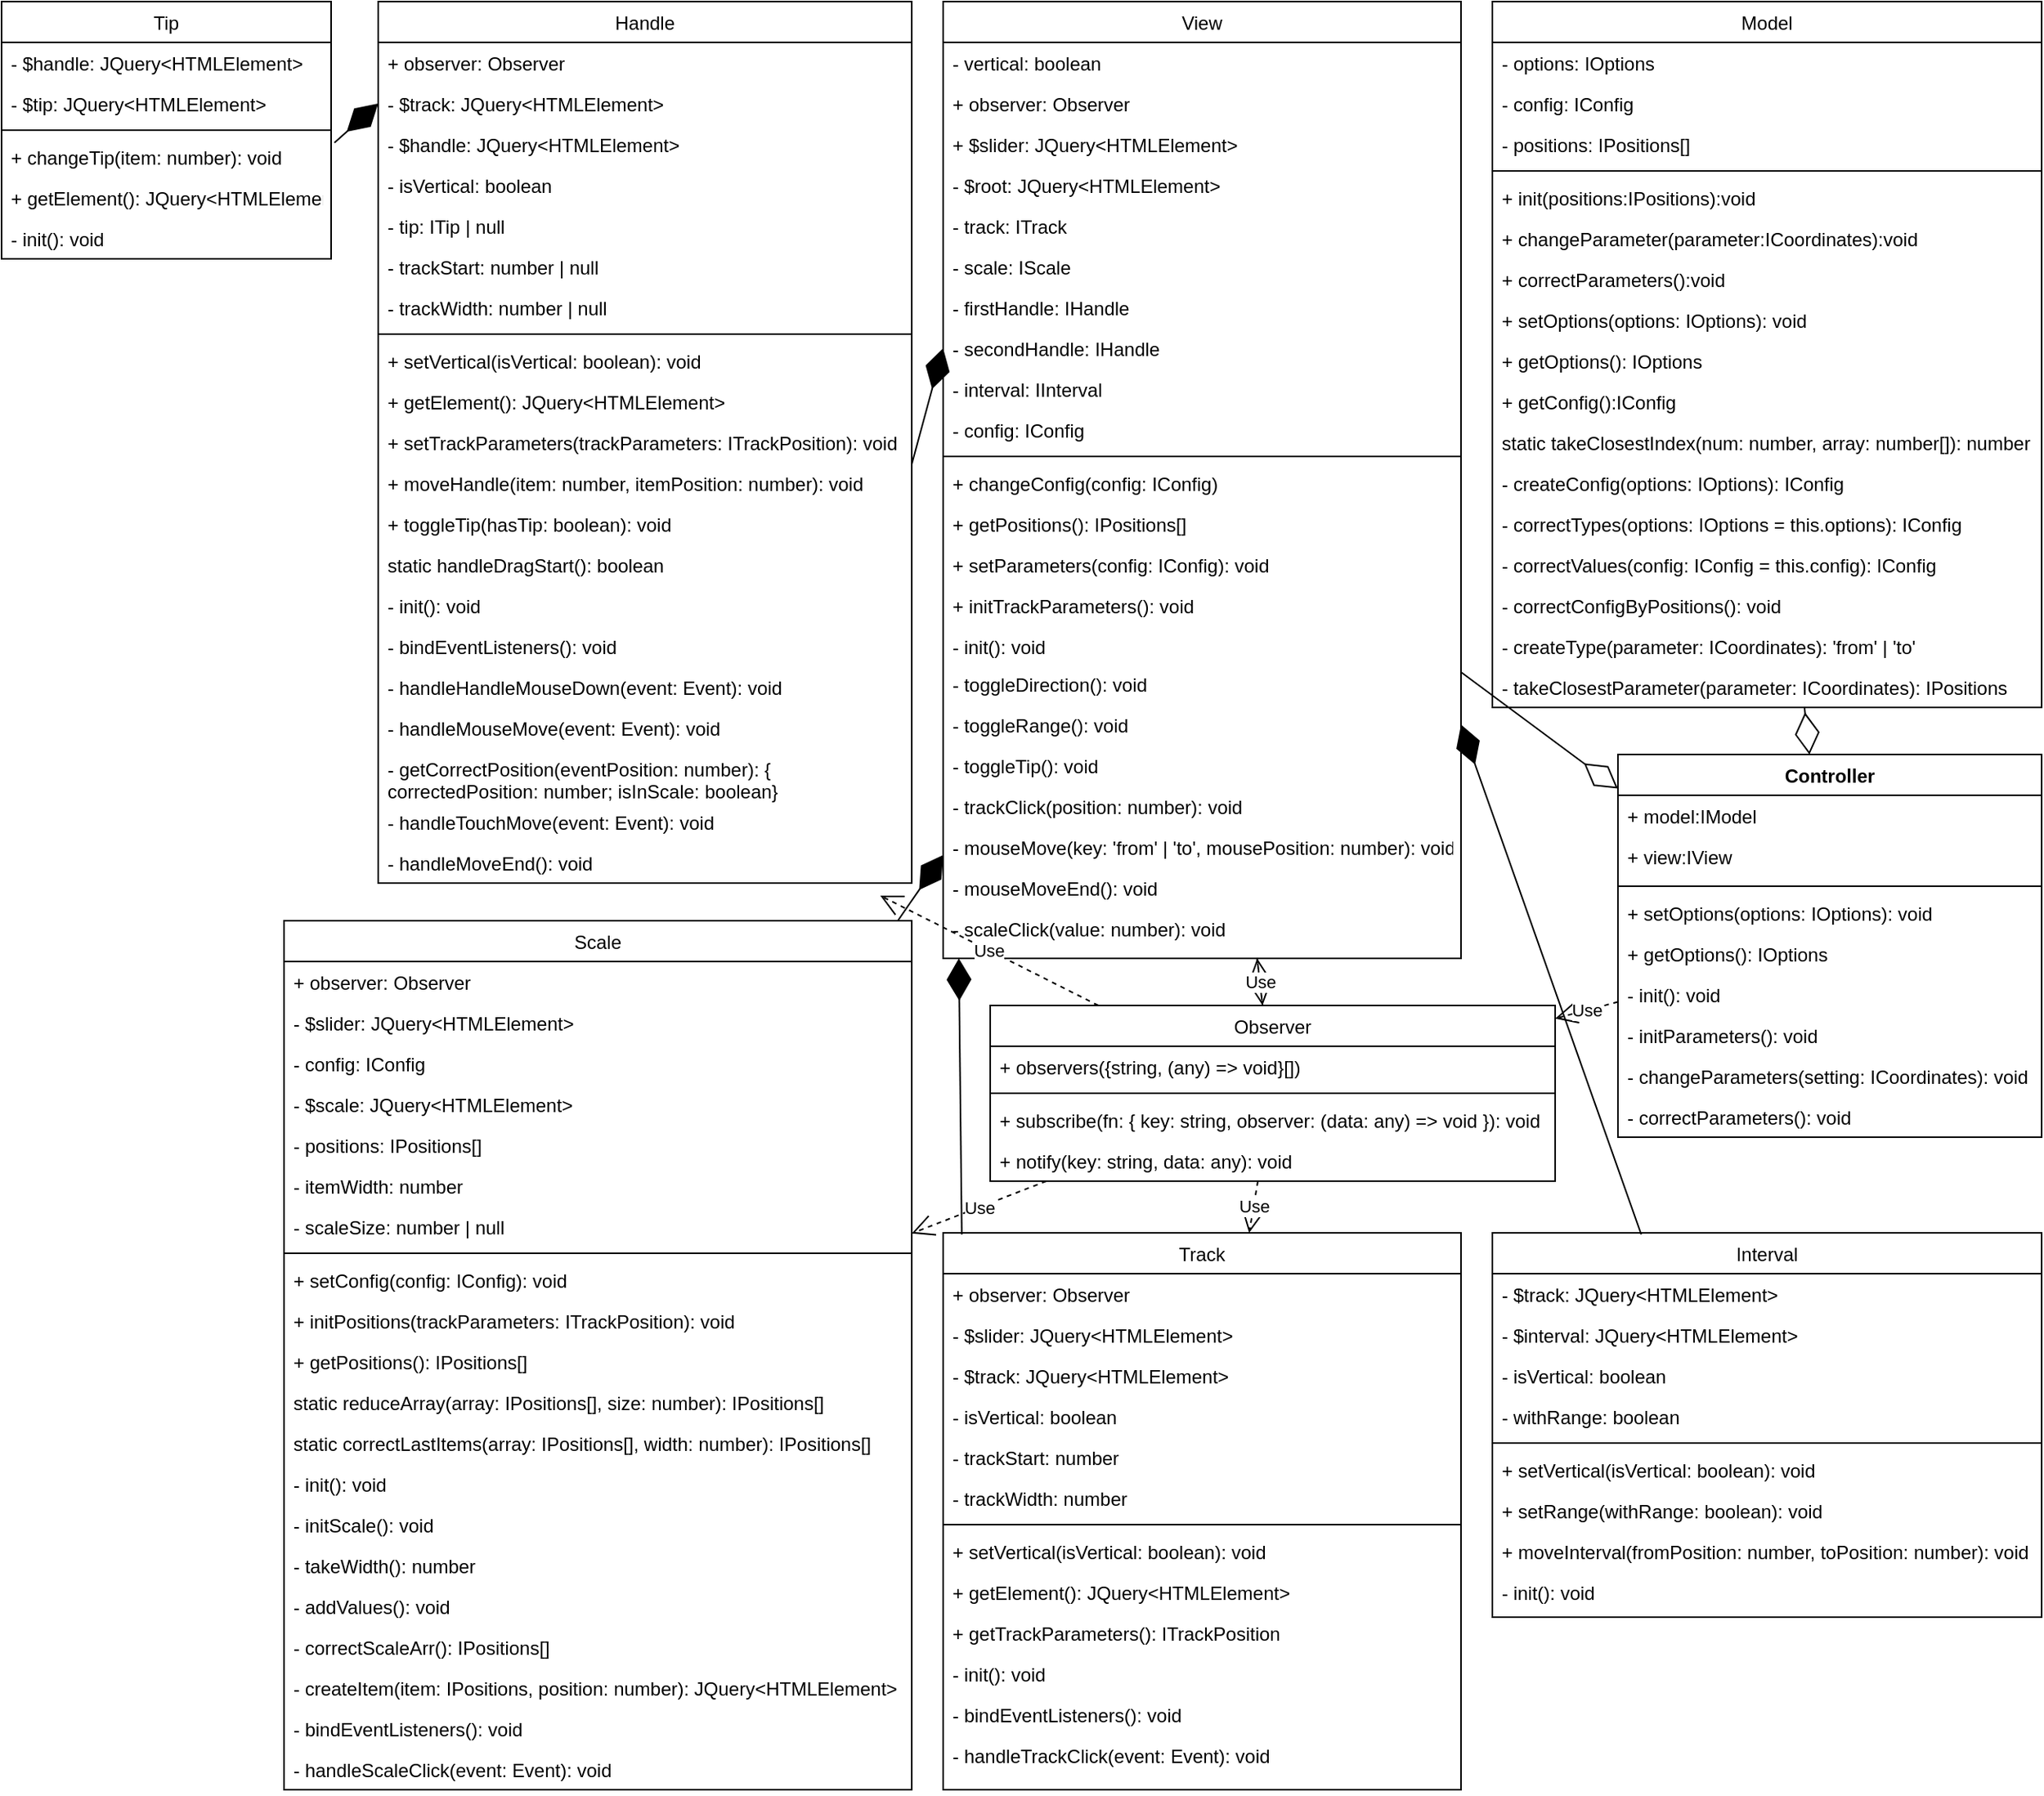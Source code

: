 <mxfile version="20.0.3" type="device"><diagram id="C5RBs43oDa-KdzZeNtuy" name="Page-1"><mxGraphModel dx="1929" dy="525" grid="1" gridSize="10" guides="1" tooltips="1" connect="1" arrows="1" fold="1" page="1" pageScale="1" pageWidth="827" pageHeight="1169" math="0" shadow="0"><root><mxCell id="WIyWlLk6GJQsqaUBKTNV-0"/><mxCell id="WIyWlLk6GJQsqaUBKTNV-1" parent="WIyWlLk6GJQsqaUBKTNV-0"/><mxCell id="zkfFHV4jXpPFQw0GAbJ--6" value="View" style="swimlane;fontStyle=0;align=center;verticalAlign=top;childLayout=stackLayout;horizontal=1;startSize=26;horizontalStack=0;resizeParent=1;resizeLast=0;collapsible=1;marginBottom=0;rounded=0;shadow=0;strokeWidth=1;" parent="WIyWlLk6GJQsqaUBKTNV-1" vertex="1"><mxGeometry x="120" y="10" width="330" height="610" as="geometry"><mxRectangle x="130" y="380" width="160" height="26" as="alternateBounds"/></mxGeometry></mxCell><mxCell id="yXYskrI1Ji93VjkzE8LW-40" value="- vertical: boolean" style="text;align=left;verticalAlign=top;spacingLeft=4;spacingRight=4;overflow=hidden;rotatable=0;points=[[0,0.5],[1,0.5]];portConstraint=eastwest;rounded=0;shadow=0;html=0;" parent="zkfFHV4jXpPFQw0GAbJ--6" vertex="1"><mxGeometry y="26" width="330" height="26" as="geometry"/></mxCell><mxCell id="zkfFHV4jXpPFQw0GAbJ--7" value="+ observer: Observer" style="text;align=left;verticalAlign=top;spacingLeft=4;spacingRight=4;overflow=hidden;rotatable=0;points=[[0,0.5],[1,0.5]];portConstraint=eastwest;" parent="zkfFHV4jXpPFQw0GAbJ--6" vertex="1"><mxGeometry y="52" width="330" height="26" as="geometry"/></mxCell><mxCell id="yXYskrI1Ji93VjkzE8LW-42" value="+ $slider: JQuery&lt;HTMLElement&gt;" style="text;align=left;verticalAlign=top;spacingLeft=4;spacingRight=4;overflow=hidden;rotatable=0;points=[[0,0.5],[1,0.5]];portConstraint=eastwest;rounded=0;shadow=0;html=0;" parent="zkfFHV4jXpPFQw0GAbJ--6" vertex="1"><mxGeometry y="78" width="330" height="26" as="geometry"/></mxCell><mxCell id="yXYskrI1Ji93VjkzE8LW-39" value="- $root: JQuery&lt;HTMLElement&gt;" style="text;align=left;verticalAlign=top;spacingLeft=4;spacingRight=4;overflow=hidden;rotatable=0;points=[[0,0.5],[1,0.5]];portConstraint=eastwest;rounded=0;shadow=0;html=0;" parent="zkfFHV4jXpPFQw0GAbJ--6" vertex="1"><mxGeometry y="104" width="330" height="26" as="geometry"/></mxCell><mxCell id="yXYskrI1Ji93VjkzE8LW-44" value="- track: ITrack" style="text;align=left;verticalAlign=top;spacingLeft=4;spacingRight=4;overflow=hidden;rotatable=0;points=[[0,0.5],[1,0.5]];portConstraint=eastwest;rounded=0;shadow=0;html=0;" parent="zkfFHV4jXpPFQw0GAbJ--6" vertex="1"><mxGeometry y="130" width="330" height="26" as="geometry"/></mxCell><mxCell id="yXYskrI1Ji93VjkzE8LW-45" value="- scale: IScale" style="text;align=left;verticalAlign=top;spacingLeft=4;spacingRight=4;overflow=hidden;rotatable=0;points=[[0,0.5],[1,0.5]];portConstraint=eastwest;rounded=0;shadow=0;html=0;" parent="zkfFHV4jXpPFQw0GAbJ--6" vertex="1"><mxGeometry y="156" width="330" height="26" as="geometry"/></mxCell><mxCell id="yXYskrI1Ji93VjkzE8LW-46" value="- firstHandle: IHandle" style="text;align=left;verticalAlign=top;spacingLeft=4;spacingRight=4;overflow=hidden;rotatable=0;points=[[0,0.5],[1,0.5]];portConstraint=eastwest;rounded=0;shadow=0;html=0;" parent="zkfFHV4jXpPFQw0GAbJ--6" vertex="1"><mxGeometry y="182" width="330" height="26" as="geometry"/></mxCell><mxCell id="qMt7ABK11uKTYkib5m7t-70" value="- secondHandle: IHandle" style="text;align=left;verticalAlign=top;spacingLeft=4;spacingRight=4;overflow=hidden;rotatable=0;points=[[0,0.5],[1,0.5]];portConstraint=eastwest;rounded=0;shadow=0;html=0;" vertex="1" parent="zkfFHV4jXpPFQw0GAbJ--6"><mxGeometry y="208" width="330" height="26" as="geometry"/></mxCell><mxCell id="yXYskrI1Ji93VjkzE8LW-47" value="- interval: IInterval" style="text;align=left;verticalAlign=top;spacingLeft=4;spacingRight=4;overflow=hidden;rotatable=0;points=[[0,0.5],[1,0.5]];portConstraint=eastwest;rounded=0;shadow=0;html=0;" parent="zkfFHV4jXpPFQw0GAbJ--6" vertex="1"><mxGeometry y="234" width="330" height="26" as="geometry"/></mxCell><mxCell id="zkfFHV4jXpPFQw0GAbJ--8" value="- config: IConfig" style="text;align=left;verticalAlign=top;spacingLeft=4;spacingRight=4;overflow=hidden;rotatable=0;points=[[0,0.5],[1,0.5]];portConstraint=eastwest;rounded=0;shadow=0;html=0;" parent="zkfFHV4jXpPFQw0GAbJ--6" vertex="1"><mxGeometry y="260" width="330" height="26" as="geometry"/></mxCell><mxCell id="zkfFHV4jXpPFQw0GAbJ--9" value="" style="line;html=1;strokeWidth=1;align=left;verticalAlign=middle;spacingTop=-1;spacingLeft=3;spacingRight=3;rotatable=0;labelPosition=right;points=[];portConstraint=eastwest;" parent="zkfFHV4jXpPFQw0GAbJ--6" vertex="1"><mxGeometry y="286" width="330" height="8" as="geometry"/></mxCell><mxCell id="yXYskrI1Ji93VjkzE8LW-50" value="+ changeConfig(config: IConfig)" style="text;align=left;verticalAlign=top;spacingLeft=4;spacingRight=4;overflow=hidden;rotatable=0;points=[[0,0.5],[1,0.5]];portConstraint=eastwest;" parent="zkfFHV4jXpPFQw0GAbJ--6" vertex="1"><mxGeometry y="294" width="330" height="26" as="geometry"/></mxCell><mxCell id="yXYskrI1Ji93VjkzE8LW-51" value="+ getPositions(): IPositions[]" style="text;align=left;verticalAlign=top;spacingLeft=4;spacingRight=4;overflow=hidden;rotatable=0;points=[[0,0.5],[1,0.5]];portConstraint=eastwest;" parent="zkfFHV4jXpPFQw0GAbJ--6" vertex="1"><mxGeometry y="320" width="330" height="26" as="geometry"/></mxCell><mxCell id="yXYskrI1Ji93VjkzE8LW-52" value="+ setParameters(config: IConfig): void" style="text;align=left;verticalAlign=top;spacingLeft=4;spacingRight=4;overflow=hidden;rotatable=0;points=[[0,0.5],[1,0.5]];portConstraint=eastwest;" parent="zkfFHV4jXpPFQw0GAbJ--6" vertex="1"><mxGeometry y="346" width="330" height="26" as="geometry"/></mxCell><mxCell id="4" value="+ initTrackParameters(): void" style="text;align=left;verticalAlign=top;spacingLeft=4;spacingRight=4;overflow=hidden;rotatable=0;points=[[0,0.5],[1,0.5]];portConstraint=eastwest;" parent="zkfFHV4jXpPFQw0GAbJ--6" vertex="1"><mxGeometry y="372" width="330" height="26" as="geometry"/></mxCell><mxCell id="yXYskrI1Ji93VjkzE8LW-53" value="- init(): void" style="text;align=left;verticalAlign=top;spacingLeft=4;spacingRight=4;overflow=hidden;rotatable=0;points=[[0,0.5],[1,0.5]];portConstraint=eastwest;" parent="zkfFHV4jXpPFQw0GAbJ--6" vertex="1"><mxGeometry y="398" width="330" height="24" as="geometry"/></mxCell><mxCell id="yXYskrI1Ji93VjkzE8LW-54" value="- toggleDirection(): void" style="text;align=left;verticalAlign=top;spacingLeft=4;spacingRight=4;overflow=hidden;rotatable=0;points=[[0,0.5],[1,0.5]];portConstraint=eastwest;" parent="zkfFHV4jXpPFQw0GAbJ--6" vertex="1"><mxGeometry y="422" width="330" height="26" as="geometry"/></mxCell><mxCell id="5" value="- toggleRange(): void" style="text;align=left;verticalAlign=top;spacingLeft=4;spacingRight=4;overflow=hidden;rotatable=0;points=[[0,0.5],[1,0.5]];portConstraint=eastwest;" parent="zkfFHV4jXpPFQw0GAbJ--6" vertex="1"><mxGeometry y="448" width="330" height="26" as="geometry"/></mxCell><mxCell id="yXYskrI1Ji93VjkzE8LW-55" value="- toggleTip(): void" style="text;align=left;verticalAlign=top;spacingLeft=4;spacingRight=4;overflow=hidden;rotatable=0;points=[[0,0.5],[1,0.5]];portConstraint=eastwest;" parent="zkfFHV4jXpPFQw0GAbJ--6" vertex="1"><mxGeometry y="474" width="330" height="26" as="geometry"/></mxCell><mxCell id="yXYskrI1Ji93VjkzE8LW-56" value="- trackClick(position: number): void" style="text;align=left;verticalAlign=top;spacingLeft=4;spacingRight=4;overflow=hidden;rotatable=0;points=[[0,0.5],[1,0.5]];portConstraint=eastwest;" parent="zkfFHV4jXpPFQw0GAbJ--6" vertex="1"><mxGeometry y="500" width="330" height="26" as="geometry"/></mxCell><mxCell id="yXYskrI1Ji93VjkzE8LW-49" value="- mouseMove(key: 'from' | 'to', mousePosition: number): void" style="text;align=left;verticalAlign=top;spacingLeft=4;spacingRight=4;overflow=hidden;rotatable=0;points=[[0,0.5],[1,0.5]];portConstraint=eastwest;" parent="zkfFHV4jXpPFQw0GAbJ--6" vertex="1"><mxGeometry y="526" width="330" height="26" as="geometry"/></mxCell><mxCell id="zkfFHV4jXpPFQw0GAbJ--11" value="- mouseMoveEnd(): void" style="text;align=left;verticalAlign=top;spacingLeft=4;spacingRight=4;overflow=hidden;rotatable=0;points=[[0,0.5],[1,0.5]];portConstraint=eastwest;" parent="zkfFHV4jXpPFQw0GAbJ--6" vertex="1"><mxGeometry y="552" width="330" height="26" as="geometry"/></mxCell><mxCell id="yXYskrI1Ji93VjkzE8LW-48" value="- scaleClick(value: number): void" style="text;align=left;verticalAlign=top;spacingLeft=4;spacingRight=4;overflow=hidden;rotatable=0;points=[[0,0.5],[1,0.5]];portConstraint=eastwest;" parent="zkfFHV4jXpPFQw0GAbJ--6" vertex="1"><mxGeometry y="578" width="330" height="26" as="geometry"/></mxCell><mxCell id="zkfFHV4jXpPFQw0GAbJ--17" value="Model" style="swimlane;fontStyle=0;align=center;verticalAlign=top;childLayout=stackLayout;horizontal=1;startSize=26;horizontalStack=0;resizeParent=1;resizeLast=0;collapsible=1;marginBottom=0;rounded=0;shadow=0;strokeWidth=1;" parent="WIyWlLk6GJQsqaUBKTNV-1" vertex="1"><mxGeometry x="470" y="10" width="350" height="450" as="geometry"><mxRectangle x="550" y="140" width="160" height="26" as="alternateBounds"/></mxGeometry></mxCell><mxCell id="1" value="- options: IOptions" style="text;align=left;verticalAlign=top;spacingLeft=4;spacingRight=4;overflow=hidden;rotatable=0;points=[[0,0.5],[1,0.5]];portConstraint=eastwest;rounded=0;shadow=0;html=0;" parent="zkfFHV4jXpPFQw0GAbJ--17" vertex="1"><mxGeometry y="26" width="350" height="26" as="geometry"/></mxCell><mxCell id="qMt7ABK11uKTYkib5m7t-60" value="- config: IConfig" style="text;align=left;verticalAlign=top;spacingLeft=4;spacingRight=4;overflow=hidden;rotatable=0;points=[[0,0.5],[1,0.5]];portConstraint=eastwest;rounded=0;shadow=0;html=0;" vertex="1" parent="zkfFHV4jXpPFQw0GAbJ--17"><mxGeometry y="52" width="350" height="26" as="geometry"/></mxCell><mxCell id="qMt7ABK11uKTYkib5m7t-61" value="- positions: IPositions[]" style="text;align=left;verticalAlign=top;spacingLeft=4;spacingRight=4;overflow=hidden;rotatable=0;points=[[0,0.5],[1,0.5]];portConstraint=eastwest;rounded=0;shadow=0;html=0;" vertex="1" parent="zkfFHV4jXpPFQw0GAbJ--17"><mxGeometry y="78" width="350" height="26" as="geometry"/></mxCell><mxCell id="zkfFHV4jXpPFQw0GAbJ--23" value="" style="line;html=1;strokeWidth=1;align=left;verticalAlign=middle;spacingTop=-1;spacingLeft=3;spacingRight=3;rotatable=0;labelPosition=right;points=[];portConstraint=eastwest;" parent="zkfFHV4jXpPFQw0GAbJ--17" vertex="1"><mxGeometry y="104" width="350" height="8" as="geometry"/></mxCell><mxCell id="qMt7ABK11uKTYkib5m7t-59" value="+ init(positions:IPositions):void" style="text;align=left;verticalAlign=top;spacingLeft=4;spacingRight=4;overflow=hidden;rotatable=0;points=[[0,0.5],[1,0.5]];portConstraint=eastwest;rounded=0;shadow=0;html=0;" vertex="1" parent="zkfFHV4jXpPFQw0GAbJ--17"><mxGeometry y="112" width="350" height="26" as="geometry"/></mxCell><mxCell id="2" value="+ changeParameter(parameter:ICoordinates):void" style="text;align=left;verticalAlign=top;spacingLeft=4;spacingRight=4;overflow=hidden;rotatable=0;points=[[0,0.5],[1,0.5]];portConstraint=eastwest;rounded=0;shadow=0;html=0;" parent="zkfFHV4jXpPFQw0GAbJ--17" vertex="1"><mxGeometry y="138" width="350" height="26" as="geometry"/></mxCell><mxCell id="T3jqc-c1BHHPHlbSNJoq-106" value="+ correctParameters():void" style="text;align=left;verticalAlign=top;spacingLeft=4;spacingRight=4;overflow=hidden;rotatable=0;points=[[0,0.5],[1,0.5]];portConstraint=eastwest;rounded=0;shadow=0;html=0;" parent="zkfFHV4jXpPFQw0GAbJ--17" vertex="1"><mxGeometry y="164" width="350" height="26" as="geometry"/></mxCell><mxCell id="qMt7ABK11uKTYkib5m7t-52" value="+ setOptions(options: IOptions): void" style="text;strokeColor=none;fillColor=none;align=left;verticalAlign=top;spacingLeft=4;spacingRight=4;overflow=hidden;rotatable=0;points=[[0,0.5],[1,0.5]];portConstraint=eastwest;" vertex="1" parent="zkfFHV4jXpPFQw0GAbJ--17"><mxGeometry y="190" width="350" height="26" as="geometry"/></mxCell><mxCell id="qMt7ABK11uKTYkib5m7t-53" value="+ getOptions(): IOptions" style="text;strokeColor=none;fillColor=none;align=left;verticalAlign=top;spacingLeft=4;spacingRight=4;overflow=hidden;rotatable=0;points=[[0,0.5],[1,0.5]];portConstraint=eastwest;" vertex="1" parent="zkfFHV4jXpPFQw0GAbJ--17"><mxGeometry y="216" width="350" height="26" as="geometry"/></mxCell><mxCell id="yXYskrI1Ji93VjkzE8LW-27" value="+ getConfig():IConfig" style="text;align=left;verticalAlign=top;spacingLeft=4;spacingRight=4;overflow=hidden;rotatable=0;points=[[0,0.5],[1,0.5]];portConstraint=eastwest;rounded=0;shadow=0;html=0;" parent="zkfFHV4jXpPFQw0GAbJ--17" vertex="1"><mxGeometry y="242" width="350" height="26" as="geometry"/></mxCell><mxCell id="qMt7ABK11uKTYkib5m7t-62" value="static takeClosestIndex(num: number, array: number[]): number" style="text;align=left;verticalAlign=top;spacingLeft=4;spacingRight=4;overflow=hidden;rotatable=0;points=[[0,0.5],[1,0.5]];portConstraint=eastwest;rounded=0;shadow=0;html=0;" vertex="1" parent="zkfFHV4jXpPFQw0GAbJ--17"><mxGeometry y="268" width="350" height="26" as="geometry"/></mxCell><mxCell id="qMt7ABK11uKTYkib5m7t-63" value="- createConfig(options: IOptions): IConfig" style="text;align=left;verticalAlign=top;spacingLeft=4;spacingRight=4;overflow=hidden;rotatable=0;points=[[0,0.5],[1,0.5]];portConstraint=eastwest;rounded=0;shadow=0;html=0;" vertex="1" parent="zkfFHV4jXpPFQw0GAbJ--17"><mxGeometry y="294" width="350" height="26" as="geometry"/></mxCell><mxCell id="qMt7ABK11uKTYkib5m7t-64" value="- correctTypes(options: IOptions = this.options): IConfig" style="text;align=left;verticalAlign=top;spacingLeft=4;spacingRight=4;overflow=hidden;rotatable=0;points=[[0,0.5],[1,0.5]];portConstraint=eastwest;rounded=0;shadow=0;html=0;" vertex="1" parent="zkfFHV4jXpPFQw0GAbJ--17"><mxGeometry y="320" width="350" height="26" as="geometry"/></mxCell><mxCell id="qMt7ABK11uKTYkib5m7t-65" value="- correctValues(config: IConfig = this.config): IConfig" style="text;align=left;verticalAlign=top;spacingLeft=4;spacingRight=4;overflow=hidden;rotatable=0;points=[[0,0.5],[1,0.5]];portConstraint=eastwest;rounded=0;shadow=0;html=0;" vertex="1" parent="zkfFHV4jXpPFQw0GAbJ--17"><mxGeometry y="346" width="350" height="26" as="geometry"/></mxCell><mxCell id="qMt7ABK11uKTYkib5m7t-66" value="- correctConfigByPositions(): void" style="text;align=left;verticalAlign=top;spacingLeft=4;spacingRight=4;overflow=hidden;rotatable=0;points=[[0,0.5],[1,0.5]];portConstraint=eastwest;rounded=0;shadow=0;html=0;" vertex="1" parent="zkfFHV4jXpPFQw0GAbJ--17"><mxGeometry y="372" width="350" height="26" as="geometry"/></mxCell><mxCell id="qMt7ABK11uKTYkib5m7t-67" value="- createType(parameter: ICoordinates): 'from' | 'to'" style="text;align=left;verticalAlign=top;spacingLeft=4;spacingRight=4;overflow=hidden;rotatable=0;points=[[0,0.5],[1,0.5]];portConstraint=eastwest;rounded=0;shadow=0;html=0;" vertex="1" parent="zkfFHV4jXpPFQw0GAbJ--17"><mxGeometry y="398" width="350" height="26" as="geometry"/></mxCell><mxCell id="qMt7ABK11uKTYkib5m7t-68" value="- takeClosestParameter(parameter: ICoordinates): IPositions" style="text;align=left;verticalAlign=top;spacingLeft=4;spacingRight=4;overflow=hidden;rotatable=0;points=[[0,0.5],[1,0.5]];portConstraint=eastwest;rounded=0;shadow=0;html=0;" vertex="1" parent="zkfFHV4jXpPFQw0GAbJ--17"><mxGeometry y="424" width="350" height="26" as="geometry"/></mxCell><mxCell id="yXYskrI1Ji93VjkzE8LW-134" value="Scale" style="swimlane;fontStyle=0;align=center;verticalAlign=top;childLayout=stackLayout;horizontal=1;startSize=26;horizontalStack=0;resizeParent=1;resizeLast=0;collapsible=1;marginBottom=0;rounded=0;shadow=0;strokeWidth=1;" parent="WIyWlLk6GJQsqaUBKTNV-1" vertex="1"><mxGeometry x="-300" y="596" width="400" height="554" as="geometry"><mxRectangle x="550" y="140" width="160" height="26" as="alternateBounds"/></mxGeometry></mxCell><mxCell id="T3jqc-c1BHHPHlbSNJoq-136" value="+ observer: Observer" style="text;align=left;verticalAlign=top;spacingLeft=4;spacingRight=4;overflow=hidden;rotatable=0;points=[[0,0.5],[1,0.5]];portConstraint=eastwest;" parent="yXYskrI1Ji93VjkzE8LW-134" vertex="1"><mxGeometry y="26" width="400" height="26" as="geometry"/></mxCell><mxCell id="yXYskrI1Ji93VjkzE8LW-135" value="- $slider: JQuery&lt;HTMLElement&gt;" style="text;align=left;verticalAlign=top;spacingLeft=4;spacingRight=4;overflow=hidden;rotatable=0;points=[[0,0.5],[1,0.5]];portConstraint=eastwest;" parent="yXYskrI1Ji93VjkzE8LW-134" vertex="1"><mxGeometry y="52" width="400" height="26" as="geometry"/></mxCell><mxCell id="T3jqc-c1BHHPHlbSNJoq-137" value="- config: IConfig" style="text;align=left;verticalAlign=top;spacingLeft=4;spacingRight=4;overflow=hidden;rotatable=0;points=[[0,0.5],[1,0.5]];portConstraint=eastwest;" parent="yXYskrI1Ji93VjkzE8LW-134" vertex="1"><mxGeometry y="78" width="400" height="26" as="geometry"/></mxCell><mxCell id="qMt7ABK11uKTYkib5m7t-80" value="- $scale: JQuery&lt;HTMLElement&gt;" style="text;align=left;verticalAlign=top;spacingLeft=4;spacingRight=4;overflow=hidden;rotatable=0;points=[[0,0.5],[1,0.5]];portConstraint=eastwest;" vertex="1" parent="yXYskrI1Ji93VjkzE8LW-134"><mxGeometry y="104" width="400" height="26" as="geometry"/></mxCell><mxCell id="qMt7ABK11uKTYkib5m7t-78" value="- positions: IPositions[]" style="text;align=left;verticalAlign=top;spacingLeft=4;spacingRight=4;overflow=hidden;rotatable=0;points=[[0,0.5],[1,0.5]];portConstraint=eastwest;" vertex="1" parent="yXYskrI1Ji93VjkzE8LW-134"><mxGeometry y="130" width="400" height="26" as="geometry"/></mxCell><mxCell id="qMt7ABK11uKTYkib5m7t-79" value="- itemWidth: number" style="text;align=left;verticalAlign=top;spacingLeft=4;spacingRight=4;overflow=hidden;rotatable=0;points=[[0,0.5],[1,0.5]];portConstraint=eastwest;" vertex="1" parent="yXYskrI1Ji93VjkzE8LW-134"><mxGeometry y="156" width="400" height="26" as="geometry"/></mxCell><mxCell id="yXYskrI1Ji93VjkzE8LW-136" value="- scaleSize: number | null" style="text;align=left;verticalAlign=top;spacingLeft=4;spacingRight=4;overflow=hidden;rotatable=0;points=[[0,0.5],[1,0.5]];portConstraint=eastwest;" parent="yXYskrI1Ji93VjkzE8LW-134" vertex="1"><mxGeometry y="182" width="400" height="26" as="geometry"/></mxCell><mxCell id="yXYskrI1Ji93VjkzE8LW-138" value="" style="line;html=1;strokeWidth=1;align=left;verticalAlign=middle;spacingTop=-1;spacingLeft=3;spacingRight=3;rotatable=0;labelPosition=right;points=[];portConstraint=eastwest;" parent="yXYskrI1Ji93VjkzE8LW-134" vertex="1"><mxGeometry y="208" width="400" height="8" as="geometry"/></mxCell><mxCell id="yXYskrI1Ji93VjkzE8LW-139" value="+ setConfig(config: IConfig): void" style="text;align=left;verticalAlign=top;spacingLeft=4;spacingRight=4;overflow=hidden;rotatable=0;points=[[0,0.5],[1,0.5]];portConstraint=eastwest;rounded=0;shadow=0;html=0;" parent="yXYskrI1Ji93VjkzE8LW-134" vertex="1"><mxGeometry y="216" width="400" height="26" as="geometry"/></mxCell><mxCell id="T3jqc-c1BHHPHlbSNJoq-145" value="+ initPositions(trackParameters: ITrackPosition): void" style="text;align=left;verticalAlign=top;spacingLeft=4;spacingRight=4;overflow=hidden;rotatable=0;points=[[0,0.5],[1,0.5]];portConstraint=eastwest;rounded=0;shadow=0;html=0;" parent="yXYskrI1Ji93VjkzE8LW-134" vertex="1"><mxGeometry y="242" width="400" height="26" as="geometry"/></mxCell><mxCell id="T3jqc-c1BHHPHlbSNJoq-146" value="+ getPositions(): IPositions[]" style="text;align=left;verticalAlign=top;spacingLeft=4;spacingRight=4;overflow=hidden;rotatable=0;points=[[0,0.5],[1,0.5]];portConstraint=eastwest;rounded=0;shadow=0;html=0;" parent="yXYskrI1Ji93VjkzE8LW-134" vertex="1"><mxGeometry y="268" width="400" height="26" as="geometry"/></mxCell><mxCell id="T3jqc-c1BHHPHlbSNJoq-149" value="static reduceArray(array: IPositions[], size: number): IPositions[]" style="text;align=left;verticalAlign=top;spacingLeft=4;spacingRight=4;overflow=hidden;rotatable=0;points=[[0,0.5],[1,0.5]];portConstraint=eastwest;rounded=0;shadow=0;html=0;" parent="yXYskrI1Ji93VjkzE8LW-134" vertex="1"><mxGeometry y="294" width="400" height="26" as="geometry"/></mxCell><mxCell id="qMt7ABK11uKTYkib5m7t-96" value="static correctLastItems(array: IPositions[], width: number): IPositions[]" style="text;align=left;verticalAlign=top;spacingLeft=4;spacingRight=4;overflow=hidden;rotatable=0;points=[[0,0.5],[1,0.5]];portConstraint=eastwest;rounded=0;shadow=0;html=0;" vertex="1" parent="yXYskrI1Ji93VjkzE8LW-134"><mxGeometry y="320" width="400" height="26" as="geometry"/></mxCell><mxCell id="T3jqc-c1BHHPHlbSNJoq-147" value="- init(): void" style="text;align=left;verticalAlign=top;spacingLeft=4;spacingRight=4;overflow=hidden;rotatable=0;points=[[0,0.5],[1,0.5]];portConstraint=eastwest;rounded=0;shadow=0;html=0;" parent="yXYskrI1Ji93VjkzE8LW-134" vertex="1"><mxGeometry y="346" width="400" height="26" as="geometry"/></mxCell><mxCell id="T3jqc-c1BHHPHlbSNJoq-151" value="- initScale(): void" style="text;align=left;verticalAlign=top;spacingLeft=4;spacingRight=4;overflow=hidden;rotatable=0;points=[[0,0.5],[1,0.5]];portConstraint=eastwest;rounded=0;shadow=0;html=0;" parent="yXYskrI1Ji93VjkzE8LW-134" vertex="1"><mxGeometry y="372" width="400" height="26" as="geometry"/></mxCell><mxCell id="qMt7ABK11uKTYkib5m7t-97" value="- takeWidth(): number" style="text;align=left;verticalAlign=top;spacingLeft=4;spacingRight=4;overflow=hidden;rotatable=0;points=[[0,0.5],[1,0.5]];portConstraint=eastwest;rounded=0;shadow=0;html=0;" vertex="1" parent="yXYskrI1Ji93VjkzE8LW-134"><mxGeometry y="398" width="400" height="26" as="geometry"/></mxCell><mxCell id="qMt7ABK11uKTYkib5m7t-98" value="- addValues(): void" style="text;align=left;verticalAlign=top;spacingLeft=4;spacingRight=4;overflow=hidden;rotatable=0;points=[[0,0.5],[1,0.5]];portConstraint=eastwest;rounded=0;shadow=0;html=0;" vertex="1" parent="yXYskrI1Ji93VjkzE8LW-134"><mxGeometry y="424" width="400" height="26" as="geometry"/></mxCell><mxCell id="qMt7ABK11uKTYkib5m7t-99" value="- correctScaleArr(): IPositions[]" style="text;align=left;verticalAlign=top;spacingLeft=4;spacingRight=4;overflow=hidden;rotatable=0;points=[[0,0.5],[1,0.5]];portConstraint=eastwest;rounded=0;shadow=0;html=0;" vertex="1" parent="yXYskrI1Ji93VjkzE8LW-134"><mxGeometry y="450" width="400" height="26" as="geometry"/></mxCell><mxCell id="qMt7ABK11uKTYkib5m7t-100" value="- createItem(item: IPositions, position: number): JQuery&lt;HTMLElement&gt;" style="text;align=left;verticalAlign=top;spacingLeft=4;spacingRight=4;overflow=hidden;rotatable=0;points=[[0,0.5],[1,0.5]];portConstraint=eastwest;rounded=0;shadow=0;html=0;" vertex="1" parent="yXYskrI1Ji93VjkzE8LW-134"><mxGeometry y="476" width="400" height="26" as="geometry"/></mxCell><mxCell id="qMt7ABK11uKTYkib5m7t-101" value="- bindEventListeners(): void" style="text;align=left;verticalAlign=top;spacingLeft=4;spacingRight=4;overflow=hidden;rotatable=0;points=[[0,0.5],[1,0.5]];portConstraint=eastwest;rounded=0;shadow=0;html=0;" vertex="1" parent="yXYskrI1Ji93VjkzE8LW-134"><mxGeometry y="502" width="400" height="26" as="geometry"/></mxCell><mxCell id="qMt7ABK11uKTYkib5m7t-102" value="- handleScaleClick(event: Event): void" style="text;align=left;verticalAlign=top;spacingLeft=4;spacingRight=4;overflow=hidden;rotatable=0;points=[[0,0.5],[1,0.5]];portConstraint=eastwest;rounded=0;shadow=0;html=0;" vertex="1" parent="yXYskrI1Ji93VjkzE8LW-134"><mxGeometry y="528" width="400" height="26" as="geometry"/></mxCell><mxCell id="yXYskrI1Ji93VjkzE8LW-163" value="Interval" style="swimlane;fontStyle=0;align=center;verticalAlign=top;childLayout=stackLayout;horizontal=1;startSize=26;horizontalStack=0;resizeParent=1;resizeLast=0;collapsible=1;marginBottom=0;rounded=0;shadow=0;strokeWidth=1;" parent="WIyWlLk6GJQsqaUBKTNV-1" vertex="1"><mxGeometry x="470" y="795" width="350" height="245" as="geometry"><mxRectangle x="550" y="140" width="160" height="26" as="alternateBounds"/></mxGeometry></mxCell><mxCell id="yXYskrI1Ji93VjkzE8LW-165" value="- $track: JQuery&lt;HTMLElement&gt;" style="text;align=left;verticalAlign=top;spacingLeft=4;spacingRight=4;overflow=hidden;rotatable=0;points=[[0,0.5],[1,0.5]];portConstraint=eastwest;" parent="yXYskrI1Ji93VjkzE8LW-163" vertex="1"><mxGeometry y="26" width="350" height="26" as="geometry"/></mxCell><mxCell id="yXYskrI1Ji93VjkzE8LW-166" value="- $interval: JQuery&lt;HTMLElement&gt;" style="text;align=left;verticalAlign=top;spacingLeft=4;spacingRight=4;overflow=hidden;rotatable=0;points=[[0,0.5],[1,0.5]];portConstraint=eastwest;" parent="yXYskrI1Ji93VjkzE8LW-163" vertex="1"><mxGeometry y="52" width="350" height="26" as="geometry"/></mxCell><mxCell id="yXYskrI1Ji93VjkzE8LW-164" value="- isVertical: boolean" style="text;align=left;verticalAlign=top;spacingLeft=4;spacingRight=4;overflow=hidden;rotatable=0;points=[[0,0.5],[1,0.5]];portConstraint=eastwest;" parent="yXYskrI1Ji93VjkzE8LW-163" vertex="1"><mxGeometry y="78" width="350" height="26" as="geometry"/></mxCell><mxCell id="qMt7ABK11uKTYkib5m7t-103" value="- withRange: boolean" style="text;align=left;verticalAlign=top;spacingLeft=4;spacingRight=4;overflow=hidden;rotatable=0;points=[[0,0.5],[1,0.5]];portConstraint=eastwest;" vertex="1" parent="yXYskrI1Ji93VjkzE8LW-163"><mxGeometry y="104" width="350" height="26" as="geometry"/></mxCell><mxCell id="yXYskrI1Ji93VjkzE8LW-167" value="" style="line;html=1;strokeWidth=1;align=left;verticalAlign=middle;spacingTop=-1;spacingLeft=3;spacingRight=3;rotatable=0;labelPosition=right;points=[];portConstraint=eastwest;" parent="yXYskrI1Ji93VjkzE8LW-163" vertex="1"><mxGeometry y="130" width="350" height="8" as="geometry"/></mxCell><mxCell id="yXYskrI1Ji93VjkzE8LW-168" value="+ setVertical(isVertical: boolean): void" style="text;align=left;verticalAlign=top;spacingLeft=4;spacingRight=4;overflow=hidden;rotatable=0;points=[[0,0.5],[1,0.5]];portConstraint=eastwest;rounded=0;shadow=0;html=0;" parent="yXYskrI1Ji93VjkzE8LW-163" vertex="1"><mxGeometry y="138" width="350" height="26" as="geometry"/></mxCell><mxCell id="qMt7ABK11uKTYkib5m7t-104" value="+ setRange(withRange: boolean): void" style="text;align=left;verticalAlign=top;spacingLeft=4;spacingRight=4;overflow=hidden;rotatable=0;points=[[0,0.5],[1,0.5]];portConstraint=eastwest;rounded=0;shadow=0;html=0;" vertex="1" parent="yXYskrI1Ji93VjkzE8LW-163"><mxGeometry y="164" width="350" height="26" as="geometry"/></mxCell><mxCell id="qMt7ABK11uKTYkib5m7t-105" value="+ moveInterval(fromPosition: number, toPosition: number): void" style="text;align=left;verticalAlign=top;spacingLeft=4;spacingRight=4;overflow=hidden;rotatable=0;points=[[0,0.5],[1,0.5]];portConstraint=eastwest;rounded=0;shadow=0;html=0;" vertex="1" parent="yXYskrI1Ji93VjkzE8LW-163"><mxGeometry y="190" width="350" height="26" as="geometry"/></mxCell><mxCell id="qMt7ABK11uKTYkib5m7t-106" value="- init(): void" style="text;align=left;verticalAlign=top;spacingLeft=4;spacingRight=4;overflow=hidden;rotatable=0;points=[[0,0.5],[1,0.5]];portConstraint=eastwest;rounded=0;shadow=0;html=0;" vertex="1" parent="yXYskrI1Ji93VjkzE8LW-163"><mxGeometry y="216" width="350" height="26" as="geometry"/></mxCell><mxCell id="T3jqc-c1BHHPHlbSNJoq-80" value="Controller" style="swimlane;fontStyle=1;align=center;verticalAlign=top;childLayout=stackLayout;horizontal=1;startSize=26;horizontalStack=0;resizeParent=1;resizeParentMax=0;resizeLast=0;collapsible=1;marginBottom=0;" parent="WIyWlLk6GJQsqaUBKTNV-1" vertex="1"><mxGeometry x="550" y="490" width="270" height="244" as="geometry"/></mxCell><mxCell id="T3jqc-c1BHHPHlbSNJoq-81" value="+ model:IModel" style="text;strokeColor=none;fillColor=none;align=left;verticalAlign=top;spacingLeft=4;spacingRight=4;overflow=hidden;rotatable=0;points=[[0,0.5],[1,0.5]];portConstraint=eastwest;" parent="T3jqc-c1BHHPHlbSNJoq-80" vertex="1"><mxGeometry y="26" width="270" height="26" as="geometry"/></mxCell><mxCell id="T3jqc-c1BHHPHlbSNJoq-85" value="+ view:IView" style="text;strokeColor=none;fillColor=none;align=left;verticalAlign=top;spacingLeft=4;spacingRight=4;overflow=hidden;rotatable=0;points=[[0,0.5],[1,0.5]];portConstraint=eastwest;" parent="T3jqc-c1BHHPHlbSNJoq-80" vertex="1"><mxGeometry y="52" width="270" height="28" as="geometry"/></mxCell><mxCell id="T3jqc-c1BHHPHlbSNJoq-82" value="" style="line;strokeWidth=1;fillColor=none;align=left;verticalAlign=middle;spacingTop=-1;spacingLeft=3;spacingRight=3;rotatable=0;labelPosition=right;points=[];portConstraint=eastwest;" parent="T3jqc-c1BHHPHlbSNJoq-80" vertex="1"><mxGeometry y="80" width="270" height="8" as="geometry"/></mxCell><mxCell id="T3jqc-c1BHHPHlbSNJoq-104" value="+ setOptions(options: IOptions): void" style="text;strokeColor=none;fillColor=none;align=left;verticalAlign=top;spacingLeft=4;spacingRight=4;overflow=hidden;rotatable=0;points=[[0,0.5],[1,0.5]];portConstraint=eastwest;" parent="T3jqc-c1BHHPHlbSNJoq-80" vertex="1"><mxGeometry y="88" width="270" height="26" as="geometry"/></mxCell><mxCell id="T3jqc-c1BHHPHlbSNJoq-103" value="+ getOptions(): IOptions" style="text;strokeColor=none;fillColor=none;align=left;verticalAlign=top;spacingLeft=4;spacingRight=4;overflow=hidden;rotatable=0;points=[[0,0.5],[1,0.5]];portConstraint=eastwest;" parent="T3jqc-c1BHHPHlbSNJoq-80" vertex="1"><mxGeometry y="114" width="270" height="26" as="geometry"/></mxCell><mxCell id="qMt7ABK11uKTYkib5m7t-55" value="- init(): void" style="text;strokeColor=none;fillColor=none;align=left;verticalAlign=top;spacingLeft=4;spacingRight=4;overflow=hidden;rotatable=0;points=[[0,0.5],[1,0.5]];portConstraint=eastwest;" vertex="1" parent="T3jqc-c1BHHPHlbSNJoq-80"><mxGeometry y="140" width="270" height="26" as="geometry"/></mxCell><mxCell id="qMt7ABK11uKTYkib5m7t-58" value="- initParameters(): void" style="text;strokeColor=none;fillColor=none;align=left;verticalAlign=top;spacingLeft=4;spacingRight=4;overflow=hidden;rotatable=0;points=[[0,0.5],[1,0.5]];portConstraint=eastwest;" vertex="1" parent="T3jqc-c1BHHPHlbSNJoq-80"><mxGeometry y="166" width="270" height="26" as="geometry"/></mxCell><mxCell id="qMt7ABK11uKTYkib5m7t-56" value="- changeParameters(setting: ICoordinates): void" style="text;strokeColor=none;fillColor=none;align=left;verticalAlign=top;spacingLeft=4;spacingRight=4;overflow=hidden;rotatable=0;points=[[0,0.5],[1,0.5]];portConstraint=eastwest;" vertex="1" parent="T3jqc-c1BHHPHlbSNJoq-80"><mxGeometry y="192" width="270" height="26" as="geometry"/></mxCell><mxCell id="qMt7ABK11uKTYkib5m7t-57" value="- correctParameters(): void" style="text;strokeColor=none;fillColor=none;align=left;verticalAlign=top;spacingLeft=4;spacingRight=4;overflow=hidden;rotatable=0;points=[[0,0.5],[1,0.5]];portConstraint=eastwest;" vertex="1" parent="T3jqc-c1BHHPHlbSNJoq-80"><mxGeometry y="218" width="270" height="26" as="geometry"/></mxCell><mxCell id="T3jqc-c1BHHPHlbSNJoq-134" value="" style="endArrow=diamondThin;endFill=1;endSize=24;html=1;rounded=0;entryX=1;entryY=0.5;entryDx=0;entryDy=0;exitX=0.271;exitY=0.004;exitDx=0;exitDy=0;exitPerimeter=0;" parent="WIyWlLk6GJQsqaUBKTNV-1" source="yXYskrI1Ji93VjkzE8LW-163" target="5" edge="1"><mxGeometry width="160" relative="1" as="geometry"><mxPoint x="570" y="790" as="sourcePoint"/><mxPoint x="250" y="930" as="targetPoint"/></mxGeometry></mxCell><mxCell id="yXYskrI1Ji93VjkzE8LW-154" value="Tip" style="swimlane;fontStyle=0;align=center;verticalAlign=top;childLayout=stackLayout;horizontal=1;startSize=26;horizontalStack=0;resizeParent=1;resizeLast=0;collapsible=1;marginBottom=0;rounded=0;shadow=0;strokeWidth=1;direction=east;" parent="WIyWlLk6GJQsqaUBKTNV-1" vertex="1"><mxGeometry x="-480" y="10" width="210" height="164" as="geometry"><mxRectangle x="550" y="140" width="160" height="26" as="alternateBounds"/></mxGeometry></mxCell><mxCell id="yXYskrI1Ji93VjkzE8LW-155" value="- $handle: JQuery&lt;HTMLElement&gt;" style="text;align=left;verticalAlign=top;spacingLeft=4;spacingRight=4;overflow=hidden;rotatable=0;points=[[0,0.5],[1,0.5]];portConstraint=eastwest;" parent="yXYskrI1Ji93VjkzE8LW-154" vertex="1"><mxGeometry y="26" width="210" height="26" as="geometry"/></mxCell><mxCell id="yXYskrI1Ji93VjkzE8LW-160" value="- $tip: JQuery&lt;HTMLElement&gt;" style="text;align=left;verticalAlign=top;spacingLeft=4;spacingRight=4;overflow=hidden;rotatable=0;points=[[0,0.5],[1,0.5]];portConstraint=eastwest;" parent="yXYskrI1Ji93VjkzE8LW-154" vertex="1"><mxGeometry y="52" width="210" height="26" as="geometry"/></mxCell><mxCell id="yXYskrI1Ji93VjkzE8LW-157" value="" style="line;html=1;strokeWidth=1;align=left;verticalAlign=middle;spacingTop=-1;spacingLeft=3;spacingRight=3;rotatable=0;labelPosition=right;points=[];portConstraint=eastwest;" parent="yXYskrI1Ji93VjkzE8LW-154" vertex="1"><mxGeometry y="78" width="210" height="8" as="geometry"/></mxCell><mxCell id="yXYskrI1Ji93VjkzE8LW-158" value="+ changeTip(item: number): void" style="text;align=left;verticalAlign=top;spacingLeft=4;spacingRight=4;overflow=hidden;rotatable=0;points=[[0,0.5],[1,0.5]];portConstraint=eastwest;rounded=0;shadow=0;html=0;" parent="yXYskrI1Ji93VjkzE8LW-154" vertex="1"><mxGeometry y="86" width="210" height="26" as="geometry"/></mxCell><mxCell id="yXYskrI1Ji93VjkzE8LW-156" value="+ getElement(): JQuery&lt;HTMLElement&gt;" style="text;align=left;verticalAlign=top;spacingLeft=4;spacingRight=4;overflow=hidden;rotatable=0;points=[[0,0.5],[1,0.5]];portConstraint=eastwest;" parent="yXYskrI1Ji93VjkzE8LW-154" vertex="1"><mxGeometry y="112" width="210" height="26" as="geometry"/></mxCell><mxCell id="yXYskrI1Ji93VjkzE8LW-161" value="- init(): void" style="text;align=left;verticalAlign=top;spacingLeft=4;spacingRight=4;overflow=hidden;rotatable=0;points=[[0,0.5],[1,0.5]];portConstraint=eastwest;" parent="yXYskrI1Ji93VjkzE8LW-154" vertex="1"><mxGeometry y="138" width="210" height="26" as="geometry"/></mxCell><mxCell id="T3jqc-c1BHHPHlbSNJoq-135" value="" style="endArrow=diamondThin;endFill=1;endSize=24;html=1;rounded=0;entryX=0;entryY=0.5;entryDx=0;entryDy=0;exitX=1.01;exitY=0.154;exitDx=0;exitDy=0;exitPerimeter=0;" parent="WIyWlLk6GJQsqaUBKTNV-1" source="yXYskrI1Ji93VjkzE8LW-158" target="T3jqc-c1BHHPHlbSNJoq-154" edge="1"><mxGeometry width="160" relative="1" as="geometry"><mxPoint x="130" y="200" as="sourcePoint"/><mxPoint x="130" y="240" as="targetPoint"/><Array as="points"/></mxGeometry></mxCell><mxCell id="T3jqc-c1BHHPHlbSNJoq-150" value="" style="endArrow=diamondThin;endFill=1;endSize=24;html=1;rounded=0;" parent="WIyWlLk6GJQsqaUBKTNV-1" source="yXYskrI1Ji93VjkzE8LW-134" target="zkfFHV4jXpPFQw0GAbJ--6" edge="1"><mxGeometry width="160" relative="1" as="geometry"><mxPoint x="-320" y="530" as="sourcePoint"/><mxPoint x="-160" y="530" as="targetPoint"/></mxGeometry></mxCell><mxCell id="T3jqc-c1BHHPHlbSNJoq-152" value="" style="endArrow=diamondThin;endFill=1;endSize=24;html=1;rounded=0;entryX=0;entryY=0.5;entryDx=0;entryDy=0;exitX=1;exitY=1.038;exitDx=0;exitDy=0;exitPerimeter=0;" parent="WIyWlLk6GJQsqaUBKTNV-1" source="51" target="qMt7ABK11uKTYkib5m7t-70" edge="1"><mxGeometry width="160" relative="1" as="geometry"><mxPoint x="-320" y="730" as="sourcePoint"/><mxPoint x="-160" y="730" as="targetPoint"/></mxGeometry></mxCell><mxCell id="T3jqc-c1BHHPHlbSNJoq-169" value="" style="endArrow=diamondThin;endFill=0;endSize=24;html=1;rounded=0;" parent="WIyWlLk6GJQsqaUBKTNV-1" source="zkfFHV4jXpPFQw0GAbJ--6" target="T3jqc-c1BHHPHlbSNJoq-80" edge="1"><mxGeometry width="160" relative="1" as="geometry"><mxPoint x="310" y="400" as="sourcePoint"/><mxPoint x="470" y="400" as="targetPoint"/></mxGeometry></mxCell><mxCell id="T3jqc-c1BHHPHlbSNJoq-170" value="" style="endArrow=diamondThin;endFill=0;endSize=24;html=1;rounded=0;" parent="WIyWlLk6GJQsqaUBKTNV-1" source="zkfFHV4jXpPFQw0GAbJ--17" target="T3jqc-c1BHHPHlbSNJoq-80" edge="1"><mxGeometry width="160" relative="1" as="geometry"><mxPoint x="310" y="400" as="sourcePoint"/><mxPoint x="470" y="400" as="targetPoint"/></mxGeometry></mxCell><mxCell id="T3jqc-c1BHHPHlbSNJoq-172" value="Use" style="endArrow=open;endSize=12;dashed=1;html=1;rounded=0;" parent="WIyWlLk6GJQsqaUBKTNV-1" source="T3jqc-c1BHHPHlbSNJoq-80" target="yXYskrI1Ji93VjkzE8LW-90" edge="1"><mxGeometry width="160" relative="1" as="geometry"><mxPoint x="310" y="800" as="sourcePoint"/><mxPoint x="470" y="800" as="targetPoint"/></mxGeometry></mxCell><mxCell id="T3jqc-c1BHHPHlbSNJoq-174" value="Use" style="endArrow=open;endSize=12;dashed=1;html=1;rounded=0;entryX=0.941;entryY=1.308;entryDx=0;entryDy=0;entryPerimeter=0;" parent="WIyWlLk6GJQsqaUBKTNV-1" source="yXYskrI1Ji93VjkzE8LW-90" target="qMt7ABK11uKTYkib5m7t-77" edge="1"><mxGeometry width="160" relative="1" as="geometry"><mxPoint x="-40" y="920" as="sourcePoint"/><mxPoint x="120" y="920" as="targetPoint"/></mxGeometry></mxCell><mxCell id="T3jqc-c1BHHPHlbSNJoq-175" value="Use" style="endArrow=open;endSize=12;dashed=1;html=1;rounded=0;" parent="WIyWlLk6GJQsqaUBKTNV-1" source="yXYskrI1Ji93VjkzE8LW-90" target="yXYskrI1Ji93VjkzE8LW-134" edge="1"><mxGeometry width="160" relative="1" as="geometry"><mxPoint x="-140" y="620" as="sourcePoint"/><mxPoint x="20" y="620" as="targetPoint"/></mxGeometry></mxCell><mxCell id="yXYskrI1Ji93VjkzE8LW-141" value="Handle" style="swimlane;fontStyle=0;align=center;verticalAlign=top;childLayout=stackLayout;horizontal=1;startSize=26;horizontalStack=0;resizeParent=1;resizeLast=0;collapsible=1;marginBottom=0;rounded=0;shadow=0;strokeWidth=1;" parent="WIyWlLk6GJQsqaUBKTNV-1" vertex="1"><mxGeometry x="-240" y="10" width="340" height="562" as="geometry"><mxRectangle x="550" y="140" width="160" height="26" as="alternateBounds"/></mxGeometry></mxCell><mxCell id="T3jqc-c1BHHPHlbSNJoq-153" value="+ observer: Observer" style="text;align=left;verticalAlign=top;spacingLeft=4;spacingRight=4;overflow=hidden;rotatable=0;points=[[0,0.5],[1,0.5]];portConstraint=eastwest;" parent="yXYskrI1Ji93VjkzE8LW-141" vertex="1"><mxGeometry y="26" width="340" height="26" as="geometry"/></mxCell><mxCell id="T3jqc-c1BHHPHlbSNJoq-154" value="- $track: JQuery&lt;HTMLElement&gt;" style="text;align=left;verticalAlign=top;spacingLeft=4;spacingRight=4;overflow=hidden;rotatable=0;points=[[0,0.5],[1,0.5]];portConstraint=eastwest;" parent="yXYskrI1Ji93VjkzE8LW-141" vertex="1"><mxGeometry y="52" width="340" height="26" as="geometry"/></mxCell><mxCell id="yXYskrI1Ji93VjkzE8LW-142" value="- $handle: JQuery&lt;HTMLElement&gt;" style="text;align=left;verticalAlign=top;spacingLeft=4;spacingRight=4;overflow=hidden;rotatable=0;points=[[0,0.5],[1,0.5]];portConstraint=eastwest;" parent="yXYskrI1Ji93VjkzE8LW-141" vertex="1"><mxGeometry y="78" width="340" height="26" as="geometry"/></mxCell><mxCell id="T3jqc-c1BHHPHlbSNJoq-155" value="- isVertical: boolean" style="text;align=left;verticalAlign=top;spacingLeft=4;spacingRight=4;overflow=hidden;rotatable=0;points=[[0,0.5],[1,0.5]];portConstraint=eastwest;" parent="yXYskrI1Ji93VjkzE8LW-141" vertex="1"><mxGeometry y="104" width="340" height="26" as="geometry"/></mxCell><mxCell id="45" value="- tip: ITip | null" style="text;align=left;verticalAlign=top;spacingLeft=4;spacingRight=4;overflow=hidden;rotatable=0;points=[[0,0.5],[1,0.5]];portConstraint=eastwest;" parent="yXYskrI1Ji93VjkzE8LW-141" vertex="1"><mxGeometry y="130" width="340" height="26" as="geometry"/></mxCell><mxCell id="qMt7ABK11uKTYkib5m7t-74" value="- trackStart: number | null" style="text;align=left;verticalAlign=top;spacingLeft=4;spacingRight=4;overflow=hidden;rotatable=0;points=[[0,0.5],[1,0.5]];portConstraint=eastwest;" vertex="1" parent="yXYskrI1Ji93VjkzE8LW-141"><mxGeometry y="156" width="340" height="26" as="geometry"/></mxCell><mxCell id="qMt7ABK11uKTYkib5m7t-73" value="- trackWidth: number | null" style="text;align=left;verticalAlign=top;spacingLeft=4;spacingRight=4;overflow=hidden;rotatable=0;points=[[0,0.5],[1,0.5]];portConstraint=eastwest;" vertex="1" parent="yXYskrI1Ji93VjkzE8LW-141"><mxGeometry y="182" width="340" height="26" as="geometry"/></mxCell><mxCell id="yXYskrI1Ji93VjkzE8LW-144" value="" style="line;html=1;strokeWidth=1;align=left;verticalAlign=middle;spacingTop=-1;spacingLeft=3;spacingRight=3;rotatable=0;labelPosition=right;points=[];portConstraint=eastwest;" parent="yXYskrI1Ji93VjkzE8LW-141" vertex="1"><mxGeometry y="208" width="340" height="8" as="geometry"/></mxCell><mxCell id="yXYskrI1Ji93VjkzE8LW-146" value="+ setVertical(isVertical: boolean): void" style="text;align=left;verticalAlign=top;spacingLeft=4;spacingRight=4;overflow=hidden;rotatable=0;points=[[0,0.5],[1,0.5]];portConstraint=eastwest;rounded=0;shadow=0;html=0;" parent="yXYskrI1Ji93VjkzE8LW-141" vertex="1"><mxGeometry y="216" width="340" height="26" as="geometry"/></mxCell><mxCell id="yXYskrI1Ji93VjkzE8LW-145" value="+ getElement(): JQuery&lt;HTMLElement&gt;" style="text;align=left;verticalAlign=top;spacingLeft=4;spacingRight=4;overflow=hidden;rotatable=0;points=[[0,0.5],[1,0.5]];portConstraint=eastwest;rounded=0;shadow=0;html=0;" parent="yXYskrI1Ji93VjkzE8LW-141" vertex="1"><mxGeometry y="242" width="340" height="26" as="geometry"/></mxCell><mxCell id="51" value="+ setTrackParameters(trackParameters: ITrackPosition): void" style="text;align=left;verticalAlign=top;spacingLeft=4;spacingRight=4;overflow=hidden;rotatable=0;points=[[0,0.5],[1,0.5]];portConstraint=eastwest;rounded=0;shadow=0;html=0;" parent="yXYskrI1Ji93VjkzE8LW-141" vertex="1"><mxGeometry y="268" width="340" height="26" as="geometry"/></mxCell><mxCell id="T3jqc-c1BHHPHlbSNJoq-156" value="+ moveHandle(item: number, itemPosition: number): void" style="text;align=left;verticalAlign=top;spacingLeft=4;spacingRight=4;overflow=hidden;rotatable=0;points=[[0,0.5],[1,0.5]];portConstraint=eastwest;rounded=0;shadow=0;html=0;" parent="yXYskrI1Ji93VjkzE8LW-141" vertex="1"><mxGeometry y="294" width="340" height="26" as="geometry"/></mxCell><mxCell id="T3jqc-c1BHHPHlbSNJoq-157" value="+ toggleTip(hasTip: boolean): void" style="text;align=left;verticalAlign=top;spacingLeft=4;spacingRight=4;overflow=hidden;rotatable=0;points=[[0,0.5],[1,0.5]];portConstraint=eastwest;rounded=0;shadow=0;html=0;" parent="yXYskrI1Ji93VjkzE8LW-141" vertex="1"><mxGeometry y="320" width="340" height="26" as="geometry"/></mxCell><mxCell id="T3jqc-c1BHHPHlbSNJoq-158" value="static handleDragStart(): boolean" style="text;align=left;verticalAlign=top;spacingLeft=4;spacingRight=4;overflow=hidden;rotatable=0;points=[[0,0.5],[1,0.5]];portConstraint=eastwest;rounded=0;shadow=0;html=0;" parent="yXYskrI1Ji93VjkzE8LW-141" vertex="1"><mxGeometry y="346" width="340" height="26" as="geometry"/></mxCell><mxCell id="T3jqc-c1BHHPHlbSNJoq-159" value="- init(): void" style="text;align=left;verticalAlign=top;spacingLeft=4;spacingRight=4;overflow=hidden;rotatable=0;points=[[0,0.5],[1,0.5]];portConstraint=eastwest;rounded=0;shadow=0;html=0;" parent="yXYskrI1Ji93VjkzE8LW-141" vertex="1"><mxGeometry y="372" width="340" height="26" as="geometry"/></mxCell><mxCell id="T3jqc-c1BHHPHlbSNJoq-160" value="- bindEventListeners(): void" style="text;align=left;verticalAlign=top;spacingLeft=4;spacingRight=4;overflow=hidden;rotatable=0;points=[[0,0.5],[1,0.5]];portConstraint=eastwest;rounded=0;shadow=0;html=0;" parent="yXYskrI1Ji93VjkzE8LW-141" vertex="1"><mxGeometry y="398" width="340" height="26" as="geometry"/></mxCell><mxCell id="T3jqc-c1BHHPHlbSNJoq-161" value="- handleHandleMouseDown(event: Event): void" style="text;align=left;verticalAlign=top;spacingLeft=4;spacingRight=4;overflow=hidden;rotatable=0;points=[[0,0.5],[1,0.5]];portConstraint=eastwest;rounded=0;shadow=0;html=0;" parent="yXYskrI1Ji93VjkzE8LW-141" vertex="1"><mxGeometry y="424" width="340" height="26" as="geometry"/></mxCell><mxCell id="T3jqc-c1BHHPHlbSNJoq-162" value="- handleMouseMove(event: Event): void" style="text;align=left;verticalAlign=top;spacingLeft=4;spacingRight=4;overflow=hidden;rotatable=0;points=[[0,0.5],[1,0.5]];portConstraint=eastwest;rounded=0;shadow=0;html=0;" parent="yXYskrI1Ji93VjkzE8LW-141" vertex="1"><mxGeometry y="450" width="340" height="26" as="geometry"/></mxCell><mxCell id="qMt7ABK11uKTYkib5m7t-75" value="- getCorrectPosition(eventPosition: number): {&#10;correctedPosition: number; isInScale: boolean}" style="text;align=left;verticalAlign=top;spacingLeft=4;spacingRight=4;overflow=hidden;rotatable=0;points=[[0,0.5],[1,0.5]];portConstraint=eastwest;rounded=0;shadow=0;html=0;" vertex="1" parent="yXYskrI1Ji93VjkzE8LW-141"><mxGeometry y="476" width="340" height="34" as="geometry"/></mxCell><mxCell id="qMt7ABK11uKTYkib5m7t-76" value="- handleTouchMove(event: Event): void" style="text;align=left;verticalAlign=top;spacingLeft=4;spacingRight=4;overflow=hidden;rotatable=0;points=[[0,0.5],[1,0.5]];portConstraint=eastwest;rounded=0;shadow=0;html=0;" vertex="1" parent="yXYskrI1Ji93VjkzE8LW-141"><mxGeometry y="510" width="340" height="26" as="geometry"/></mxCell><mxCell id="qMt7ABK11uKTYkib5m7t-77" value="- handleMoveEnd(): void" style="text;align=left;verticalAlign=top;spacingLeft=4;spacingRight=4;overflow=hidden;rotatable=0;points=[[0,0.5],[1,0.5]];portConstraint=eastwest;rounded=0;shadow=0;html=0;" vertex="1" parent="yXYskrI1Ji93VjkzE8LW-141"><mxGeometry y="536" width="340" height="26" as="geometry"/></mxCell><mxCell id="yXYskrI1Ji93VjkzE8LW-123" value="Track" style="swimlane;fontStyle=0;align=center;verticalAlign=top;childLayout=stackLayout;horizontal=1;startSize=26;horizontalStack=0;resizeParent=1;resizeLast=0;collapsible=1;marginBottom=0;rounded=0;shadow=0;strokeWidth=1;" parent="WIyWlLk6GJQsqaUBKTNV-1" vertex="1"><mxGeometry x="120" y="795" width="330" height="355" as="geometry"><mxRectangle x="550" y="140" width="160" height="26" as="alternateBounds"/></mxGeometry></mxCell><mxCell id="yXYskrI1Ji93VjkzE8LW-124" value="+ observer: Observer" style="text;align=left;verticalAlign=top;spacingLeft=4;spacingRight=4;overflow=hidden;rotatable=0;points=[[0,0.5],[1,0.5]];portConstraint=eastwest;" parent="yXYskrI1Ji93VjkzE8LW-123" vertex="1"><mxGeometry y="26" width="330" height="26" as="geometry"/></mxCell><mxCell id="yXYskrI1Ji93VjkzE8LW-129" value="- $slider: JQuery&lt;HTMLElement&gt;" style="text;align=left;verticalAlign=top;spacingLeft=4;spacingRight=4;overflow=hidden;rotatable=0;points=[[0,0.5],[1,0.5]];portConstraint=eastwest;" parent="yXYskrI1Ji93VjkzE8LW-123" vertex="1"><mxGeometry y="52" width="330" height="26" as="geometry"/></mxCell><mxCell id="yXYskrI1Ji93VjkzE8LW-130" value="- $track: JQuery&lt;HTMLElement&gt;" style="text;align=left;verticalAlign=top;spacingLeft=4;spacingRight=4;overflow=hidden;rotatable=0;points=[[0,0.5],[1,0.5]];portConstraint=eastwest;" parent="yXYskrI1Ji93VjkzE8LW-123" vertex="1"><mxGeometry y="78" width="330" height="26" as="geometry"/></mxCell><mxCell id="T3jqc-c1BHHPHlbSNJoq-127" value="- isVertical: boolean" style="text;align=left;verticalAlign=top;spacingLeft=4;spacingRight=4;overflow=hidden;rotatable=0;points=[[0,0.5],[1,0.5]];portConstraint=eastwest;" parent="yXYskrI1Ji93VjkzE8LW-123" vertex="1"><mxGeometry y="104" width="330" height="26" as="geometry"/></mxCell><mxCell id="T3jqc-c1BHHPHlbSNJoq-124" value="- trackStart: number" style="text;align=left;verticalAlign=top;spacingLeft=4;spacingRight=4;overflow=hidden;rotatable=0;points=[[0,0.5],[1,0.5]];portConstraint=eastwest;" parent="yXYskrI1Ji93VjkzE8LW-123" vertex="1"><mxGeometry y="130" width="330" height="26" as="geometry"/></mxCell><mxCell id="T3jqc-c1BHHPHlbSNJoq-125" value="- trackWidth: number" style="text;align=left;verticalAlign=top;spacingLeft=4;spacingRight=4;overflow=hidden;rotatable=0;points=[[0,0.5],[1,0.5]];portConstraint=eastwest;" parent="yXYskrI1Ji93VjkzE8LW-123" vertex="1"><mxGeometry y="156" width="330" height="26" as="geometry"/></mxCell><mxCell id="yXYskrI1Ji93VjkzE8LW-125" value="" style="line;html=1;strokeWidth=1;align=left;verticalAlign=middle;spacingTop=-1;spacingLeft=3;spacingRight=3;rotatable=0;labelPosition=right;points=[];portConstraint=eastwest;" parent="yXYskrI1Ji93VjkzE8LW-123" vertex="1"><mxGeometry y="182" width="330" height="8" as="geometry"/></mxCell><mxCell id="T3jqc-c1BHHPHlbSNJoq-129" value="+ setVertical(isVertical: boolean): void" style="text;align=left;verticalAlign=top;spacingLeft=4;spacingRight=4;overflow=hidden;rotatable=0;points=[[0,0.5],[1,0.5]];portConstraint=eastwest;rounded=0;shadow=0;html=0;" parent="yXYskrI1Ji93VjkzE8LW-123" vertex="1"><mxGeometry y="190" width="330" height="26" as="geometry"/></mxCell><mxCell id="T3jqc-c1BHHPHlbSNJoq-130" value="+ getElement(): JQuery&lt;HTMLElement&gt;" style="text;align=left;verticalAlign=top;spacingLeft=4;spacingRight=4;overflow=hidden;rotatable=0;points=[[0,0.5],[1,0.5]];portConstraint=eastwest;rounded=0;shadow=0;html=0;" parent="yXYskrI1Ji93VjkzE8LW-123" vertex="1"><mxGeometry y="216" width="330" height="26" as="geometry"/></mxCell><mxCell id="yXYskrI1Ji93VjkzE8LW-126" value="+ getTrackParameters(): ITrackPosition" style="text;align=left;verticalAlign=top;spacingLeft=4;spacingRight=4;overflow=hidden;rotatable=0;points=[[0,0.5],[1,0.5]];portConstraint=eastwest;rounded=0;shadow=0;html=0;" parent="yXYskrI1Ji93VjkzE8LW-123" vertex="1"><mxGeometry y="242" width="330" height="26" as="geometry"/></mxCell><mxCell id="T3jqc-c1BHHPHlbSNJoq-128" value="- init(): void" style="text;align=left;verticalAlign=top;spacingLeft=4;spacingRight=4;overflow=hidden;rotatable=0;points=[[0,0.5],[1,0.5]];portConstraint=eastwest;rounded=0;shadow=0;html=0;" parent="yXYskrI1Ji93VjkzE8LW-123" vertex="1"><mxGeometry y="268" width="330" height="26" as="geometry"/></mxCell><mxCell id="qMt7ABK11uKTYkib5m7t-71" value="- bindEventListeners(): void" style="text;align=left;verticalAlign=top;spacingLeft=4;spacingRight=4;overflow=hidden;rotatable=0;points=[[0,0.5],[1,0.5]];portConstraint=eastwest;rounded=0;shadow=0;html=0;" vertex="1" parent="yXYskrI1Ji93VjkzE8LW-123"><mxGeometry y="294" width="330" height="26" as="geometry"/></mxCell><mxCell id="qMt7ABK11uKTYkib5m7t-72" value="- handleTrackClick(event: Event): void" style="text;align=left;verticalAlign=top;spacingLeft=4;spacingRight=4;overflow=hidden;rotatable=0;points=[[0,0.5],[1,0.5]];portConstraint=eastwest;rounded=0;shadow=0;html=0;" vertex="1" parent="yXYskrI1Ji93VjkzE8LW-123"><mxGeometry y="320" width="330" height="26" as="geometry"/></mxCell><mxCell id="T3jqc-c1BHHPHlbSNJoq-168" value="Use" style="endArrow=open;endSize=12;dashed=1;html=1;rounded=0;" parent="WIyWlLk6GJQsqaUBKTNV-1" source="yXYskrI1Ji93VjkzE8LW-90" target="zkfFHV4jXpPFQw0GAbJ--6" edge="1"><mxGeometry width="160" relative="1" as="geometry"><mxPoint x="310" y="800" as="sourcePoint"/><mxPoint x="470" y="800" as="targetPoint"/></mxGeometry></mxCell><mxCell id="T3jqc-c1BHHPHlbSNJoq-177" value="Use" style="endArrow=open;endSize=12;dashed=1;html=1;rounded=0;" parent="WIyWlLk6GJQsqaUBKTNV-1" source="zkfFHV4jXpPFQw0GAbJ--6" target="yXYskrI1Ji93VjkzE8LW-90" edge="1"><mxGeometry width="160" relative="1" as="geometry"><mxPoint x="-140" y="520" as="sourcePoint"/><mxPoint x="20" y="520" as="targetPoint"/></mxGeometry></mxCell><mxCell id="yXYskrI1Ji93VjkzE8LW-90" value="Observer" style="swimlane;fontStyle=0;align=center;verticalAlign=top;childLayout=stackLayout;horizontal=1;startSize=26;horizontalStack=0;resizeParent=1;resizeLast=0;collapsible=1;marginBottom=0;rounded=0;shadow=0;strokeWidth=1;" parent="WIyWlLk6GJQsqaUBKTNV-1" vertex="1"><mxGeometry x="150" y="650" width="360" height="112" as="geometry"><mxRectangle x="550" y="140" width="160" height="26" as="alternateBounds"/></mxGeometry></mxCell><mxCell id="yXYskrI1Ji93VjkzE8LW-91" value="+ observers({string, (any) =&gt; void}[])" style="text;align=left;verticalAlign=top;spacingLeft=4;spacingRight=4;overflow=hidden;rotatable=0;points=[[0,0.5],[1,0.5]];portConstraint=eastwest;" parent="yXYskrI1Ji93VjkzE8LW-90" vertex="1"><mxGeometry y="26" width="360" height="26" as="geometry"/></mxCell><mxCell id="yXYskrI1Ji93VjkzE8LW-98" value="" style="line;html=1;strokeWidth=1;align=left;verticalAlign=middle;spacingTop=-1;spacingLeft=3;spacingRight=3;rotatable=0;labelPosition=right;points=[];portConstraint=eastwest;" parent="yXYskrI1Ji93VjkzE8LW-90" vertex="1"><mxGeometry y="52" width="360" height="8" as="geometry"/></mxCell><mxCell id="yXYskrI1Ji93VjkzE8LW-99" value="+ subscribe(fn: { key: string, observer: (data: any) =&gt; void }): void" style="text;align=left;verticalAlign=top;spacingLeft=4;spacingRight=4;overflow=hidden;rotatable=0;points=[[0,0.5],[1,0.5]];portConstraint=eastwest;rounded=0;shadow=0;html=0;" parent="yXYskrI1Ji93VjkzE8LW-90" vertex="1"><mxGeometry y="60" width="360" height="26" as="geometry"/></mxCell><mxCell id="yXYskrI1Ji93VjkzE8LW-101" value="+ notify(key: string, data: any): void" style="text;align=left;verticalAlign=top;spacingLeft=4;spacingRight=4;overflow=hidden;rotatable=0;points=[[0,0.5],[1,0.5]];portConstraint=eastwest;rounded=0;shadow=0;html=0;" parent="yXYskrI1Ji93VjkzE8LW-90" vertex="1"><mxGeometry y="86" width="360" height="26" as="geometry"/></mxCell><mxCell id="T3jqc-c1BHHPHlbSNJoq-173" value="Use" style="endArrow=open;endSize=12;dashed=1;html=1;rounded=0;" parent="WIyWlLk6GJQsqaUBKTNV-1" source="yXYskrI1Ji93VjkzE8LW-90" target="yXYskrI1Ji93VjkzE8LW-123" edge="1"><mxGeometry width="160" relative="1" as="geometry"><mxPoint x="-20" y="556" as="sourcePoint"/><mxPoint x="140" y="556" as="targetPoint"/></mxGeometry></mxCell><mxCell id="qMt7ABK11uKTYkib5m7t-108" value="" style="endArrow=diamondThin;endFill=1;endSize=24;html=1;rounded=0;exitX=0.036;exitY=0.003;exitDx=0;exitDy=0;exitPerimeter=0;" edge="1" parent="WIyWlLk6GJQsqaUBKTNV-1" source="yXYskrI1Ji93VjkzE8LW-123"><mxGeometry width="160" relative="1" as="geometry"><mxPoint x="130" y="790" as="sourcePoint"/><mxPoint x="130" y="620" as="targetPoint"/></mxGeometry></mxCell></root></mxGraphModel></diagram></mxfile>